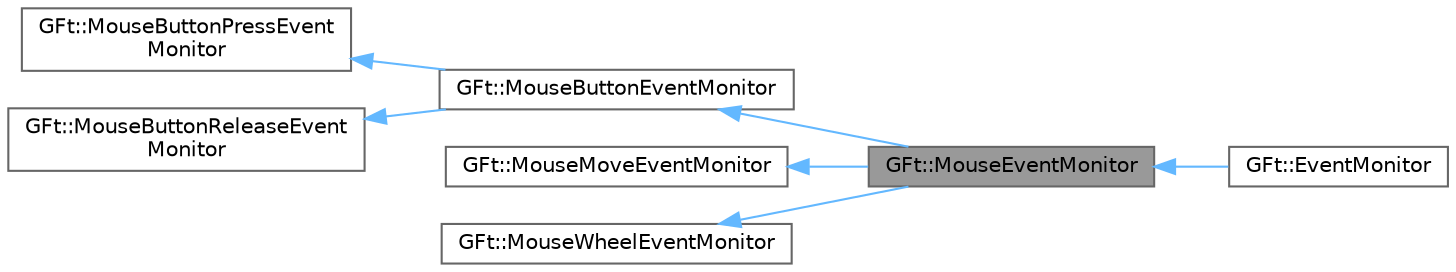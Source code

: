 digraph "GFt::MouseEventMonitor"
{
 // LATEX_PDF_SIZE
  bgcolor="transparent";
  edge [fontname=Helvetica,fontsize=10,labelfontname=Helvetica,labelfontsize=10];
  node [fontname=Helvetica,fontsize=10,shape=box,height=0.2,width=0.4];
  rankdir="LR";
  Node1 [id="Node000001",label="GFt::MouseEventMonitor",height=0.2,width=0.4,color="gray40", fillcolor="grey60", style="filled", fontcolor="black",tooltip="鼠标和键盘事件监视器接口类"];
  Node2 -> Node1 [id="edge1_Node000001_Node000002",dir="back",color="steelblue1",style="solid",tooltip=" "];
  Node2 [id="Node000002",label="GFt::MouseButtonEventMonitor",height=0.2,width=0.4,color="gray40", fillcolor="white", style="filled",URL="$class_g_ft_1_1_mouse_button_event_monitor.html",tooltip="鼠标按钮事件监视器接口类"];
  Node3 -> Node2 [id="edge2_Node000002_Node000003",dir="back",color="steelblue1",style="solid",tooltip=" "];
  Node3 [id="Node000003",label="GFt::MouseButtonPressEvent\lMonitor",height=0.2,width=0.4,color="gray40", fillcolor="white", style="filled",URL="$class_g_ft_1_1_mouse_button_press_event_monitor.html",tooltip="鼠标按钮按下事件监视器接口类"];
  Node4 -> Node2 [id="edge3_Node000002_Node000004",dir="back",color="steelblue1",style="solid",tooltip=" "];
  Node4 [id="Node000004",label="GFt::MouseButtonReleaseEvent\lMonitor",height=0.2,width=0.4,color="gray40", fillcolor="white", style="filled",URL="$class_g_ft_1_1_mouse_button_release_event_monitor.html",tooltip="鼠标按钮释放事件监视器接口类"];
  Node5 -> Node1 [id="edge4_Node000001_Node000005",dir="back",color="steelblue1",style="solid",tooltip=" "];
  Node5 [id="Node000005",label="GFt::MouseMoveEventMonitor",height=0.2,width=0.4,color="gray40", fillcolor="white", style="filled",URL="$class_g_ft_1_1_mouse_move_event_monitor.html",tooltip="鼠标移动事件监视器接口类"];
  Node6 -> Node1 [id="edge5_Node000001_Node000006",dir="back",color="steelblue1",style="solid",tooltip=" "];
  Node6 [id="Node000006",label="GFt::MouseWheelEventMonitor",height=0.2,width=0.4,color="gray40", fillcolor="white", style="filled",URL="$class_g_ft_1_1_mouse_wheel_event_monitor.html",tooltip="鼠标滚轮事件监视器接口类"];
  Node1 -> Node7 [id="edge6_Node000001_Node000007",dir="back",color="steelblue1",style="solid",tooltip=" "];
  Node7 [id="Node000007",label="GFt::EventMonitor",height=0.2,width=0.4,color="gray40", fillcolor="white", style="filled",URL="$class_g_ft_1_1_event_monitor.html",tooltip="事件监视器接口类"];
}

